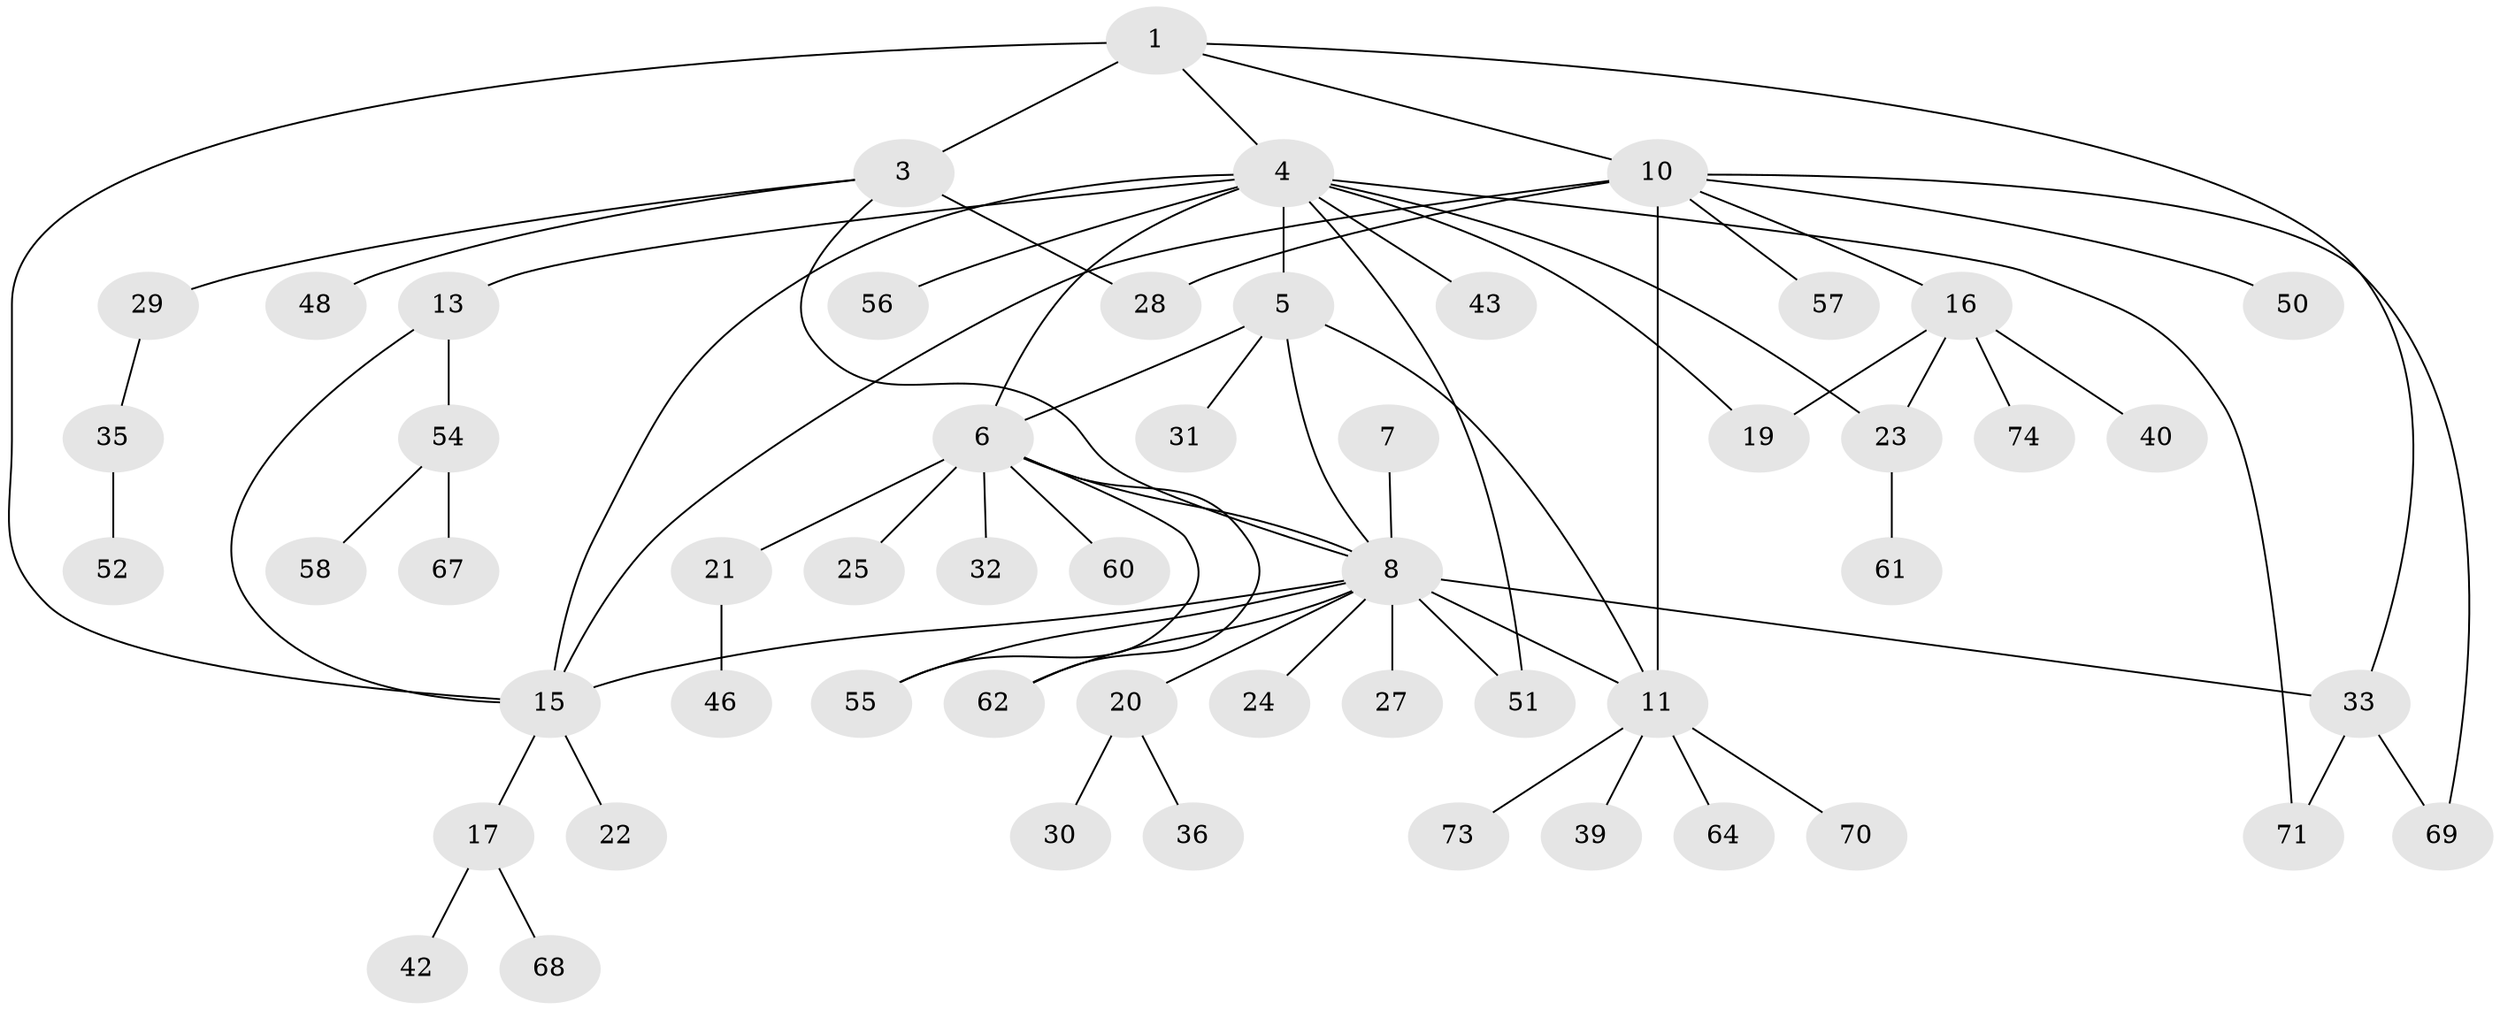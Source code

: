 // original degree distribution, {4: 0.0945945945945946, 7: 0.04054054054054054, 6: 0.02702702702702703, 5: 0.013513513513513514, 8: 0.04054054054054054, 2: 0.1891891891891892, 9: 0.02702702702702703, 3: 0.08108108108108109, 1: 0.4864864864864865}
// Generated by graph-tools (version 1.1) at 2025/42/03/06/25 10:42:07]
// undirected, 54 vertices, 71 edges
graph export_dot {
graph [start="1"]
  node [color=gray90,style=filled];
  1 [super="+2"];
  3 [super="+47"];
  4 [super="+14"];
  5 [super="+18"];
  6 [super="+44"];
  7;
  8 [super="+9"];
  10 [super="+12"];
  11 [super="+49"];
  13 [super="+37"];
  15 [super="+38"];
  16 [super="+34"];
  17 [super="+26"];
  19;
  20 [super="+45"];
  21;
  22 [super="+41"];
  23 [super="+53"];
  24;
  25;
  27;
  28 [super="+63"];
  29;
  30;
  31;
  32;
  33 [super="+65"];
  35 [super="+59"];
  36;
  39;
  40 [super="+66"];
  42;
  43;
  46;
  48;
  50;
  51;
  52;
  54 [super="+72"];
  55;
  56;
  57;
  58;
  60;
  61;
  62;
  64;
  67;
  68;
  69;
  70;
  71;
  73;
  74;
  1 -- 3 [weight=2];
  1 -- 15;
  1 -- 33;
  1 -- 4;
  1 -- 10;
  3 -- 28;
  3 -- 29;
  3 -- 48;
  3 -- 8;
  4 -- 5;
  4 -- 6;
  4 -- 19;
  4 -- 56;
  4 -- 51;
  4 -- 23;
  4 -- 71;
  4 -- 43;
  4 -- 13;
  4 -- 15;
  5 -- 6;
  5 -- 11;
  5 -- 31;
  5 -- 8;
  6 -- 21;
  6 -- 25;
  6 -- 32;
  6 -- 55;
  6 -- 62;
  6 -- 60;
  6 -- 8;
  7 -- 8 [weight=2];
  8 -- 11 [weight=2];
  8 -- 20;
  8 -- 24;
  8 -- 51;
  8 -- 33;
  8 -- 15;
  8 -- 55;
  8 -- 27;
  8 -- 62;
  10 -- 11 [weight=2];
  10 -- 16;
  10 -- 57;
  10 -- 50;
  10 -- 69;
  10 -- 28;
  10 -- 15;
  11 -- 39;
  11 -- 64;
  11 -- 70;
  11 -- 73;
  13 -- 15;
  13 -- 54;
  15 -- 17;
  15 -- 22;
  16 -- 19;
  16 -- 23;
  16 -- 40;
  16 -- 74;
  17 -- 68;
  17 -- 42;
  20 -- 30;
  20 -- 36;
  21 -- 46;
  23 -- 61;
  29 -- 35;
  33 -- 69;
  33 -- 71;
  35 -- 52;
  54 -- 58;
  54 -- 67;
}
